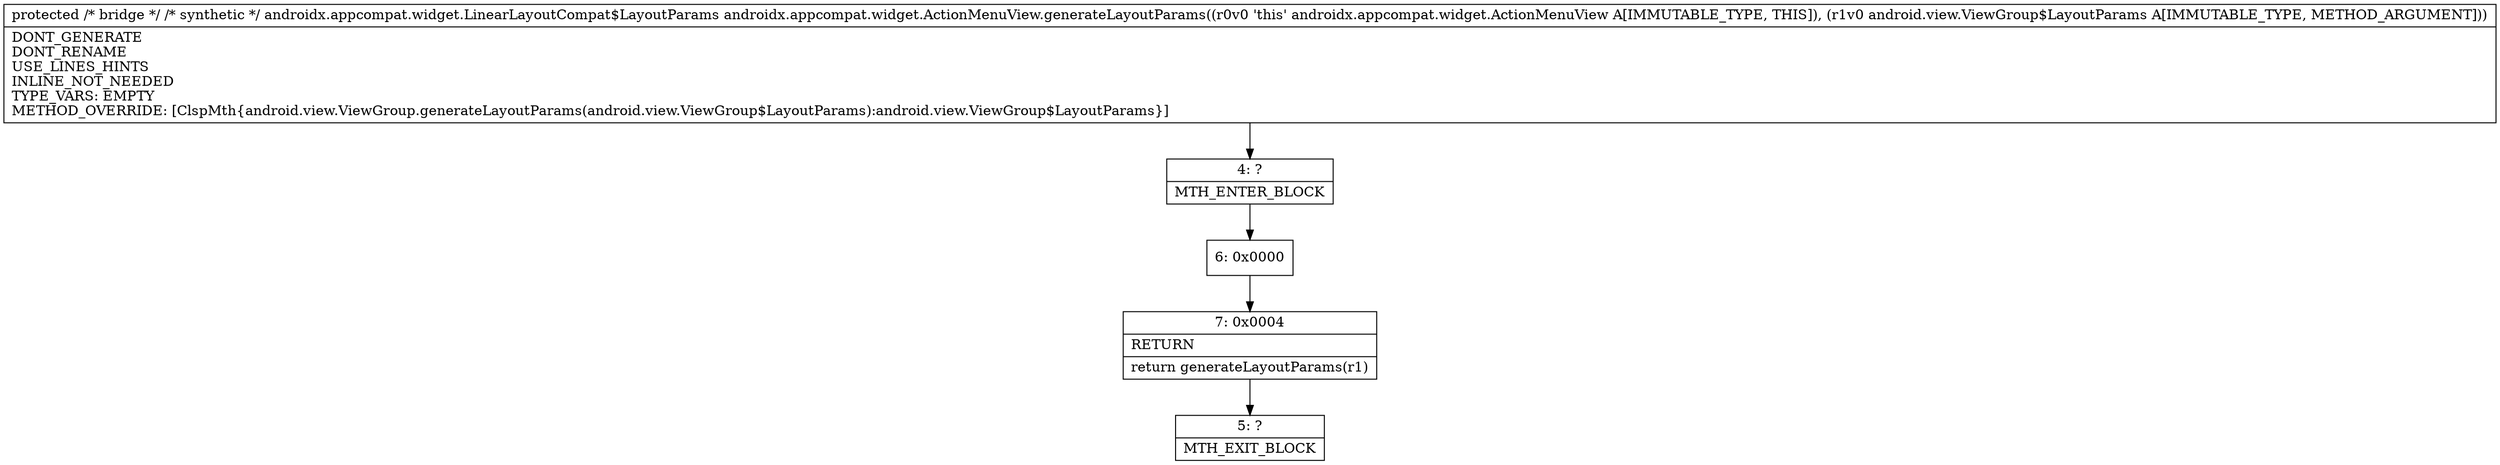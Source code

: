 digraph "CFG forandroidx.appcompat.widget.ActionMenuView.generateLayoutParams(Landroid\/view\/ViewGroup$LayoutParams;)Landroidx\/appcompat\/widget\/LinearLayoutCompat$LayoutParams;" {
Node_4 [shape=record,label="{4\:\ ?|MTH_ENTER_BLOCK\l}"];
Node_6 [shape=record,label="{6\:\ 0x0000}"];
Node_7 [shape=record,label="{7\:\ 0x0004|RETURN\l|return generateLayoutParams(r1)\l}"];
Node_5 [shape=record,label="{5\:\ ?|MTH_EXIT_BLOCK\l}"];
MethodNode[shape=record,label="{protected \/* bridge *\/ \/* synthetic *\/ androidx.appcompat.widget.LinearLayoutCompat$LayoutParams androidx.appcompat.widget.ActionMenuView.generateLayoutParams((r0v0 'this' androidx.appcompat.widget.ActionMenuView A[IMMUTABLE_TYPE, THIS]), (r1v0 android.view.ViewGroup$LayoutParams A[IMMUTABLE_TYPE, METHOD_ARGUMENT]))  | DONT_GENERATE\lDONT_RENAME\lUSE_LINES_HINTS\lINLINE_NOT_NEEDED\lTYPE_VARS: EMPTY\lMETHOD_OVERRIDE: [ClspMth\{android.view.ViewGroup.generateLayoutParams(android.view.ViewGroup$LayoutParams):android.view.ViewGroup$LayoutParams\}]\l}"];
MethodNode -> Node_4;Node_4 -> Node_6;
Node_6 -> Node_7;
Node_7 -> Node_5;
}

